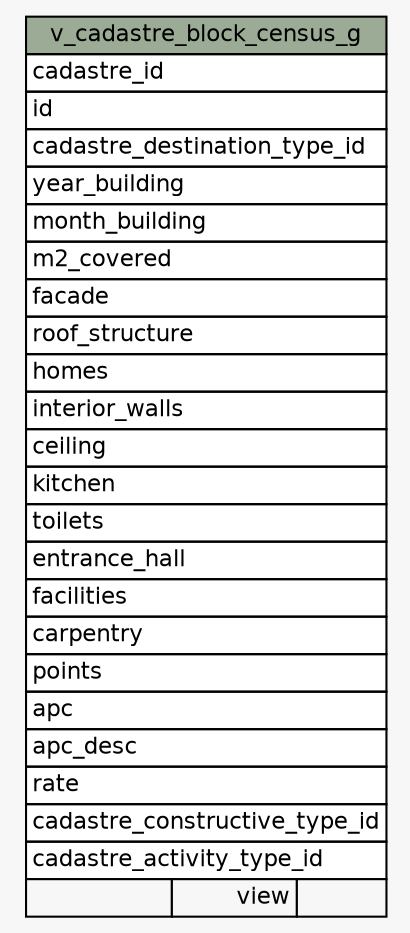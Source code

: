 // dot 2.38.0 on Linux 4.10.0-32-generic
digraph "v_cadastre_block_census_g" {
  graph [
    rankdir="RL"
    bgcolor="#f7f7f7"
  ];
  node [
    fontname="Helvetica"
    fontsize="11"
    shape="plaintext"
  ];
  edge [
    arrowsize="0.8"
  ];
  "v_cadastre_block_census_g" [
    label=<
    <TABLE BORDER="0" CELLBORDER="1" CELLSPACING="0" BGCOLOR="#ffffff">
      <TR><TD PORT="v_cadastre_block_census_g.heading" COLSPAN="3" BGCOLOR="#9bab96" ALIGN="CENTER">v_cadastre_block_census_g</TD></TR>
      <TR><TD PORT="cadastre_id" COLSPAN="3" ALIGN="LEFT">cadastre_id</TD></TR>
      <TR><TD PORT="id" COLSPAN="3" ALIGN="LEFT">id</TD></TR>
      <TR><TD PORT="cadastre_destination_type_id" COLSPAN="3" ALIGN="LEFT">cadastre_destination_type_id</TD></TR>
      <TR><TD PORT="year_building" COLSPAN="3" ALIGN="LEFT">year_building</TD></TR>
      <TR><TD PORT="month_building" COLSPAN="3" ALIGN="LEFT">month_building</TD></TR>
      <TR><TD PORT="m2_covered" COLSPAN="3" ALIGN="LEFT">m2_covered</TD></TR>
      <TR><TD PORT="facade" COLSPAN="3" ALIGN="LEFT">facade</TD></TR>
      <TR><TD PORT="roof_structure" COLSPAN="3" ALIGN="LEFT">roof_structure</TD></TR>
      <TR><TD PORT="homes" COLSPAN="3" ALIGN="LEFT">homes</TD></TR>
      <TR><TD PORT="interior_walls" COLSPAN="3" ALIGN="LEFT">interior_walls</TD></TR>
      <TR><TD PORT="ceiling" COLSPAN="3" ALIGN="LEFT">ceiling</TD></TR>
      <TR><TD PORT="kitchen" COLSPAN="3" ALIGN="LEFT">kitchen</TD></TR>
      <TR><TD PORT="toilets" COLSPAN="3" ALIGN="LEFT">toilets</TD></TR>
      <TR><TD PORT="entrance_hall" COLSPAN="3" ALIGN="LEFT">entrance_hall</TD></TR>
      <TR><TD PORT="facilities" COLSPAN="3" ALIGN="LEFT">facilities</TD></TR>
      <TR><TD PORT="carpentry" COLSPAN="3" ALIGN="LEFT">carpentry</TD></TR>
      <TR><TD PORT="points" COLSPAN="3" ALIGN="LEFT">points</TD></TR>
      <TR><TD PORT="apc" COLSPAN="3" ALIGN="LEFT">apc</TD></TR>
      <TR><TD PORT="apc_desc" COLSPAN="3" ALIGN="LEFT">apc_desc</TD></TR>
      <TR><TD PORT="rate" COLSPAN="3" ALIGN="LEFT">rate</TD></TR>
      <TR><TD PORT="cadastre_constructive_type_id" COLSPAN="3" ALIGN="LEFT">cadastre_constructive_type_id</TD></TR>
      <TR><TD PORT="cadastre_activity_type_id" COLSPAN="3" ALIGN="LEFT">cadastre_activity_type_id</TD></TR>
      <TR><TD ALIGN="LEFT" BGCOLOR="#f7f7f7">  </TD><TD ALIGN="RIGHT" BGCOLOR="#f7f7f7">view</TD><TD ALIGN="RIGHT" BGCOLOR="#f7f7f7">  </TD></TR>
    </TABLE>>
    URL="tables/v_cadastre_block_census_g.html#"
    tooltip="v_cadastre_block_census_g"
  ];
}
